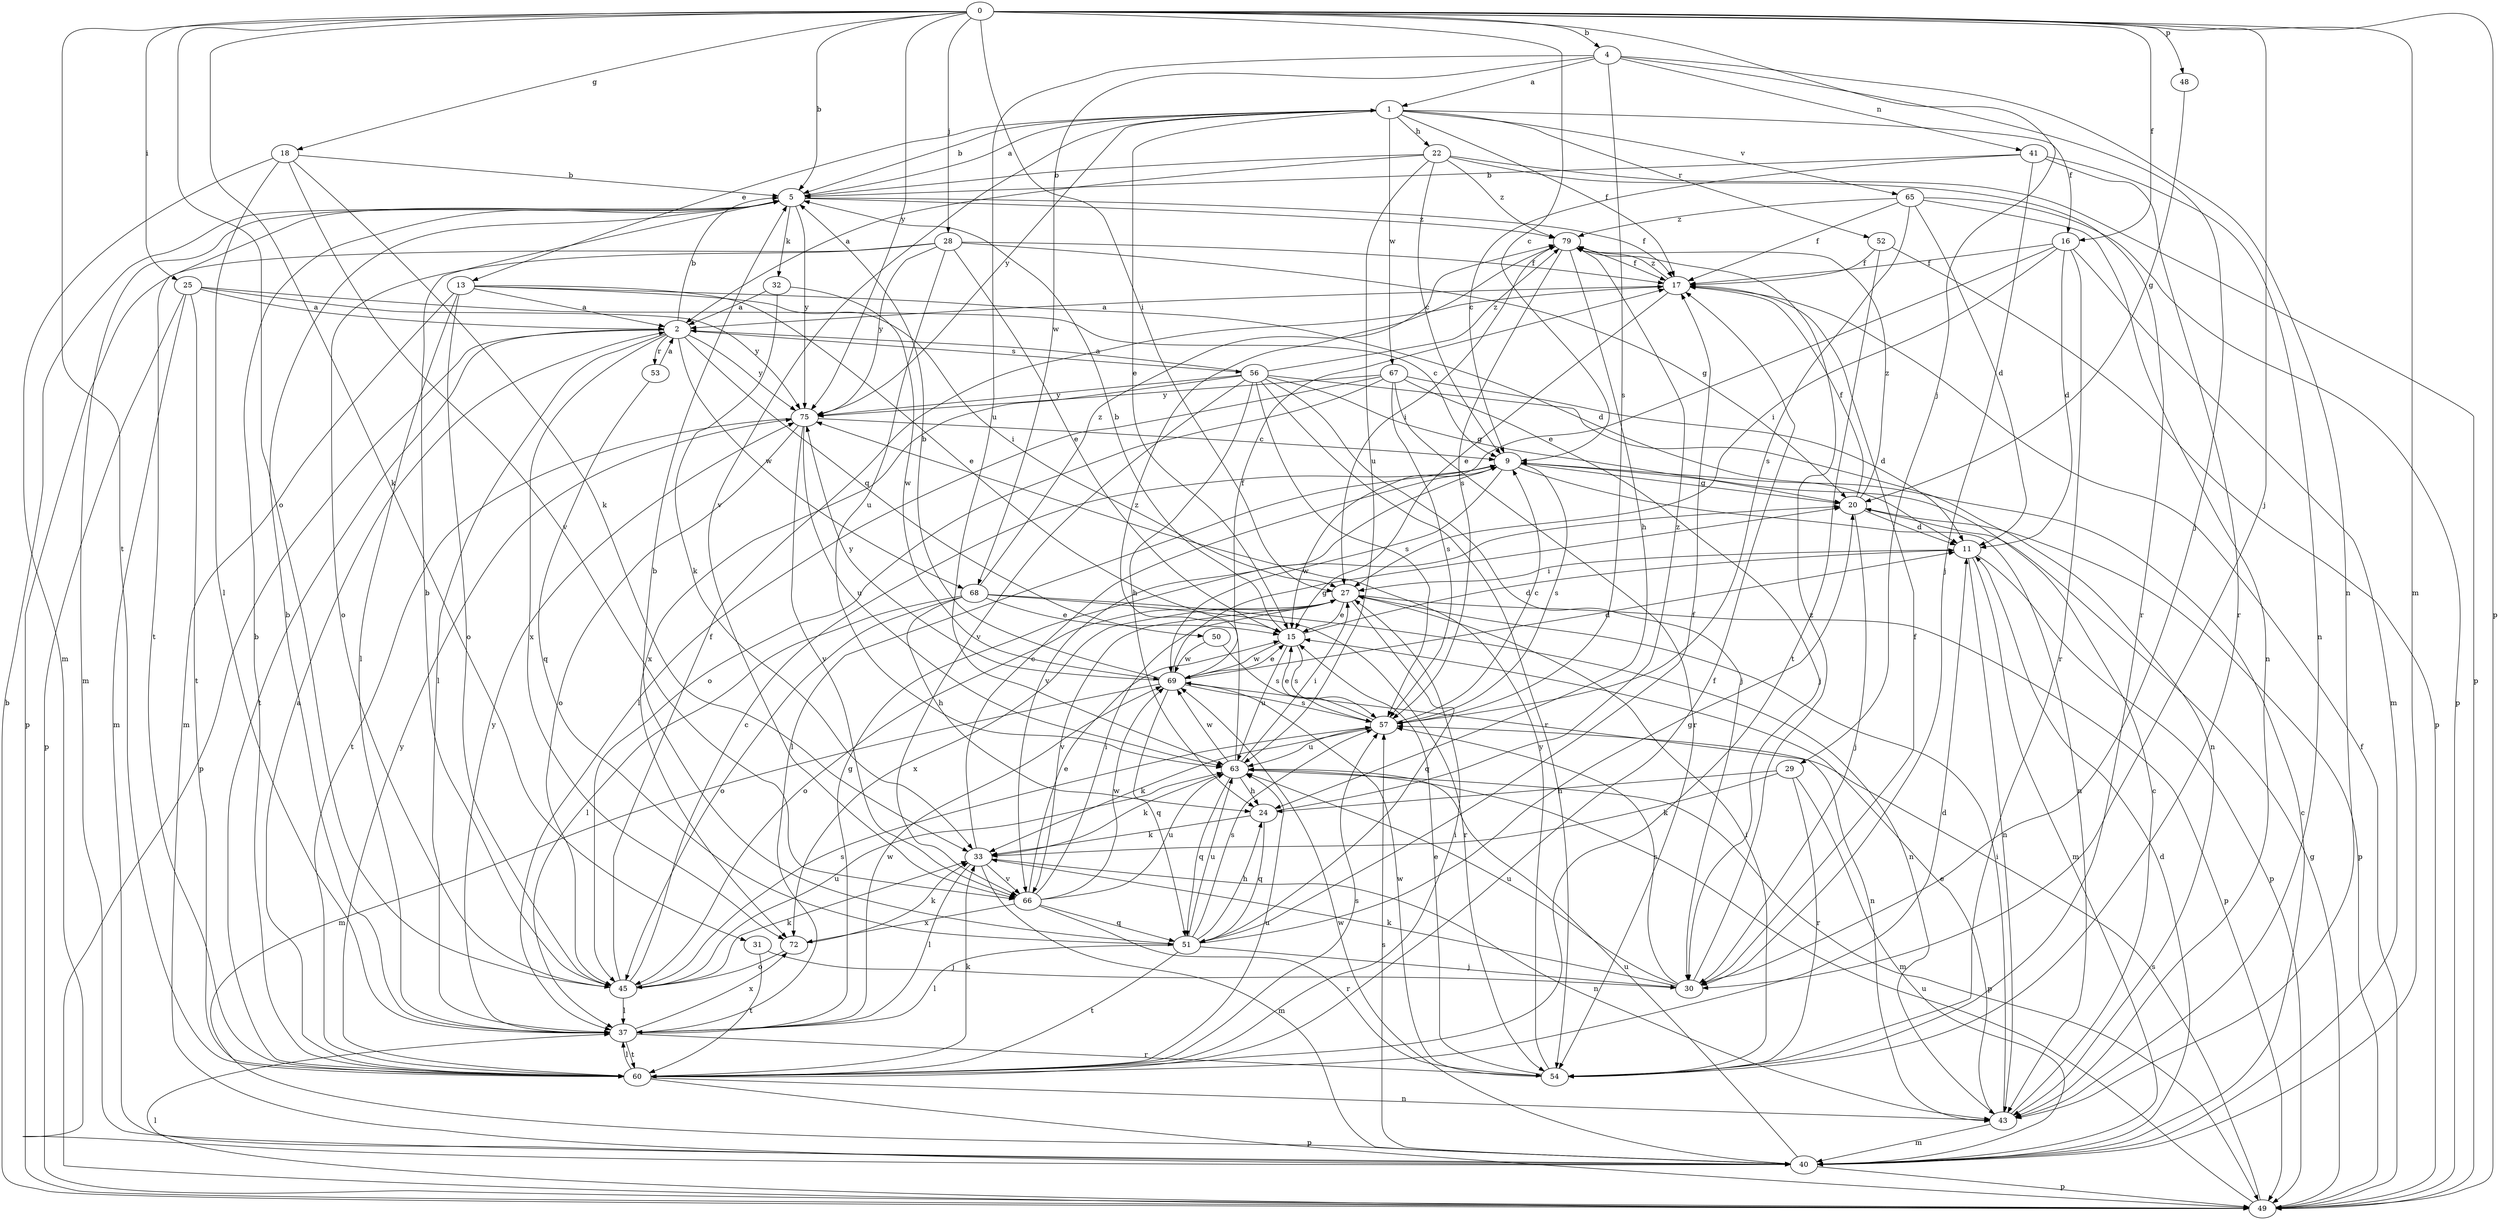 strict digraph  {
0;
1;
2;
4;
5;
9;
11;
13;
15;
16;
17;
18;
20;
22;
24;
25;
27;
28;
29;
30;
31;
32;
33;
37;
40;
41;
43;
45;
48;
49;
50;
51;
52;
53;
54;
56;
57;
60;
63;
65;
66;
67;
68;
69;
72;
75;
79;
0 -> 4  [label=b];
0 -> 5  [label=b];
0 -> 9  [label=c];
0 -> 16  [label=f];
0 -> 18  [label=g];
0 -> 25  [label=i];
0 -> 27  [label=i];
0 -> 28  [label=j];
0 -> 29  [label=j];
0 -> 30  [label=j];
0 -> 31  [label=k];
0 -> 40  [label=m];
0 -> 45  [label=o];
0 -> 48  [label=p];
0 -> 49  [label=p];
0 -> 60  [label=t];
0 -> 75  [label=y];
1 -> 5  [label=b];
1 -> 13  [label=e];
1 -> 15  [label=e];
1 -> 16  [label=f];
1 -> 17  [label=f];
1 -> 22  [label=h];
1 -> 52  [label=r];
1 -> 65  [label=v];
1 -> 66  [label=v];
1 -> 67  [label=w];
1 -> 75  [label=y];
2 -> 5  [label=b];
2 -> 37  [label=l];
2 -> 49  [label=p];
2 -> 50  [label=q];
2 -> 53  [label=r];
2 -> 56  [label=s];
2 -> 60  [label=t];
2 -> 68  [label=w];
2 -> 72  [label=x];
2 -> 75  [label=y];
4 -> 1  [label=a];
4 -> 30  [label=j];
4 -> 41  [label=n];
4 -> 43  [label=n];
4 -> 57  [label=s];
4 -> 63  [label=u];
4 -> 68  [label=w];
5 -> 1  [label=a];
5 -> 17  [label=f];
5 -> 32  [label=k];
5 -> 40  [label=m];
5 -> 60  [label=t];
5 -> 75  [label=y];
5 -> 79  [label=z];
9 -> 20  [label=g];
9 -> 37  [label=l];
9 -> 43  [label=n];
9 -> 57  [label=s];
9 -> 66  [label=v];
9 -> 69  [label=w];
11 -> 27  [label=i];
11 -> 40  [label=m];
11 -> 43  [label=n];
11 -> 49  [label=p];
13 -> 2  [label=a];
13 -> 11  [label=d];
13 -> 15  [label=e];
13 -> 27  [label=i];
13 -> 37  [label=l];
13 -> 40  [label=m];
13 -> 45  [label=o];
15 -> 5  [label=b];
15 -> 11  [label=d];
15 -> 57  [label=s];
15 -> 63  [label=u];
15 -> 69  [label=w];
16 -> 11  [label=d];
16 -> 15  [label=e];
16 -> 17  [label=f];
16 -> 27  [label=i];
16 -> 40  [label=m];
16 -> 54  [label=r];
17 -> 2  [label=a];
17 -> 15  [label=e];
17 -> 79  [label=z];
18 -> 5  [label=b];
18 -> 33  [label=k];
18 -> 37  [label=l];
18 -> 40  [label=m];
18 -> 66  [label=v];
20 -> 11  [label=d];
20 -> 17  [label=f];
20 -> 30  [label=j];
20 -> 49  [label=p];
20 -> 79  [label=z];
22 -> 2  [label=a];
22 -> 5  [label=b];
22 -> 9  [label=c];
22 -> 49  [label=p];
22 -> 54  [label=r];
22 -> 63  [label=u];
22 -> 79  [label=z];
24 -> 33  [label=k];
24 -> 51  [label=q];
24 -> 79  [label=z];
25 -> 2  [label=a];
25 -> 9  [label=c];
25 -> 40  [label=m];
25 -> 49  [label=p];
25 -> 60  [label=t];
25 -> 75  [label=y];
27 -> 15  [label=e];
27 -> 45  [label=o];
27 -> 49  [label=p];
27 -> 51  [label=q];
27 -> 66  [label=v];
27 -> 72  [label=x];
28 -> 15  [label=e];
28 -> 17  [label=f];
28 -> 20  [label=g];
28 -> 45  [label=o];
28 -> 49  [label=p];
28 -> 63  [label=u];
28 -> 75  [label=y];
29 -> 24  [label=h];
29 -> 33  [label=k];
29 -> 40  [label=m];
29 -> 54  [label=r];
30 -> 17  [label=f];
30 -> 33  [label=k];
30 -> 57  [label=s];
30 -> 63  [label=u];
30 -> 79  [label=z];
31 -> 30  [label=j];
31 -> 60  [label=t];
32 -> 2  [label=a];
32 -> 33  [label=k];
32 -> 69  [label=w];
33 -> 9  [label=c];
33 -> 37  [label=l];
33 -> 40  [label=m];
33 -> 43  [label=n];
33 -> 66  [label=v];
37 -> 5  [label=b];
37 -> 20  [label=g];
37 -> 54  [label=r];
37 -> 60  [label=t];
37 -> 69  [label=w];
37 -> 72  [label=x];
37 -> 75  [label=y];
40 -> 9  [label=c];
40 -> 11  [label=d];
40 -> 49  [label=p];
40 -> 57  [label=s];
40 -> 63  [label=u];
40 -> 69  [label=w];
41 -> 5  [label=b];
41 -> 9  [label=c];
41 -> 30  [label=j];
41 -> 43  [label=n];
41 -> 54  [label=r];
43 -> 9  [label=c];
43 -> 15  [label=e];
43 -> 27  [label=i];
43 -> 40  [label=m];
45 -> 5  [label=b];
45 -> 9  [label=c];
45 -> 17  [label=f];
45 -> 33  [label=k];
45 -> 37  [label=l];
45 -> 57  [label=s];
45 -> 63  [label=u];
48 -> 20  [label=g];
49 -> 5  [label=b];
49 -> 17  [label=f];
49 -> 20  [label=g];
49 -> 37  [label=l];
49 -> 57  [label=s];
49 -> 63  [label=u];
50 -> 57  [label=s];
50 -> 69  [label=w];
51 -> 5  [label=b];
51 -> 17  [label=f];
51 -> 20  [label=g];
51 -> 24  [label=h];
51 -> 30  [label=j];
51 -> 37  [label=l];
51 -> 57  [label=s];
51 -> 60  [label=t];
51 -> 63  [label=u];
52 -> 17  [label=f];
52 -> 49  [label=p];
52 -> 60  [label=t];
53 -> 2  [label=a];
53 -> 51  [label=q];
54 -> 15  [label=e];
54 -> 27  [label=i];
54 -> 69  [label=w];
54 -> 75  [label=y];
56 -> 2  [label=a];
56 -> 20  [label=g];
56 -> 24  [label=h];
56 -> 30  [label=j];
56 -> 43  [label=n];
56 -> 54  [label=r];
56 -> 57  [label=s];
56 -> 66  [label=v];
56 -> 72  [label=x];
56 -> 75  [label=y];
56 -> 79  [label=z];
57 -> 9  [label=c];
57 -> 15  [label=e];
57 -> 33  [label=k];
57 -> 63  [label=u];
60 -> 2  [label=a];
60 -> 5  [label=b];
60 -> 11  [label=d];
60 -> 17  [label=f];
60 -> 27  [label=i];
60 -> 33  [label=k];
60 -> 37  [label=l];
60 -> 43  [label=n];
60 -> 49  [label=p];
60 -> 57  [label=s];
60 -> 63  [label=u];
60 -> 75  [label=y];
63 -> 24  [label=h];
63 -> 27  [label=i];
63 -> 33  [label=k];
63 -> 49  [label=p];
63 -> 51  [label=q];
63 -> 69  [label=w];
63 -> 79  [label=z];
65 -> 11  [label=d];
65 -> 17  [label=f];
65 -> 43  [label=n];
65 -> 49  [label=p];
65 -> 57  [label=s];
65 -> 79  [label=z];
66 -> 15  [label=e];
66 -> 27  [label=i];
66 -> 51  [label=q];
66 -> 54  [label=r];
66 -> 63  [label=u];
66 -> 69  [label=w];
66 -> 72  [label=x];
67 -> 11  [label=d];
67 -> 30  [label=j];
67 -> 37  [label=l];
67 -> 45  [label=o];
67 -> 54  [label=r];
67 -> 57  [label=s];
67 -> 75  [label=y];
68 -> 15  [label=e];
68 -> 24  [label=h];
68 -> 37  [label=l];
68 -> 43  [label=n];
68 -> 45  [label=o];
68 -> 54  [label=r];
68 -> 79  [label=z];
69 -> 5  [label=b];
69 -> 11  [label=d];
69 -> 15  [label=e];
69 -> 17  [label=f];
69 -> 20  [label=g];
69 -> 40  [label=m];
69 -> 43  [label=n];
69 -> 51  [label=q];
69 -> 57  [label=s];
69 -> 75  [label=y];
72 -> 33  [label=k];
72 -> 45  [label=o];
75 -> 9  [label=c];
75 -> 45  [label=o];
75 -> 60  [label=t];
75 -> 63  [label=u];
75 -> 66  [label=v];
79 -> 17  [label=f];
79 -> 24  [label=h];
79 -> 27  [label=i];
79 -> 57  [label=s];
}
